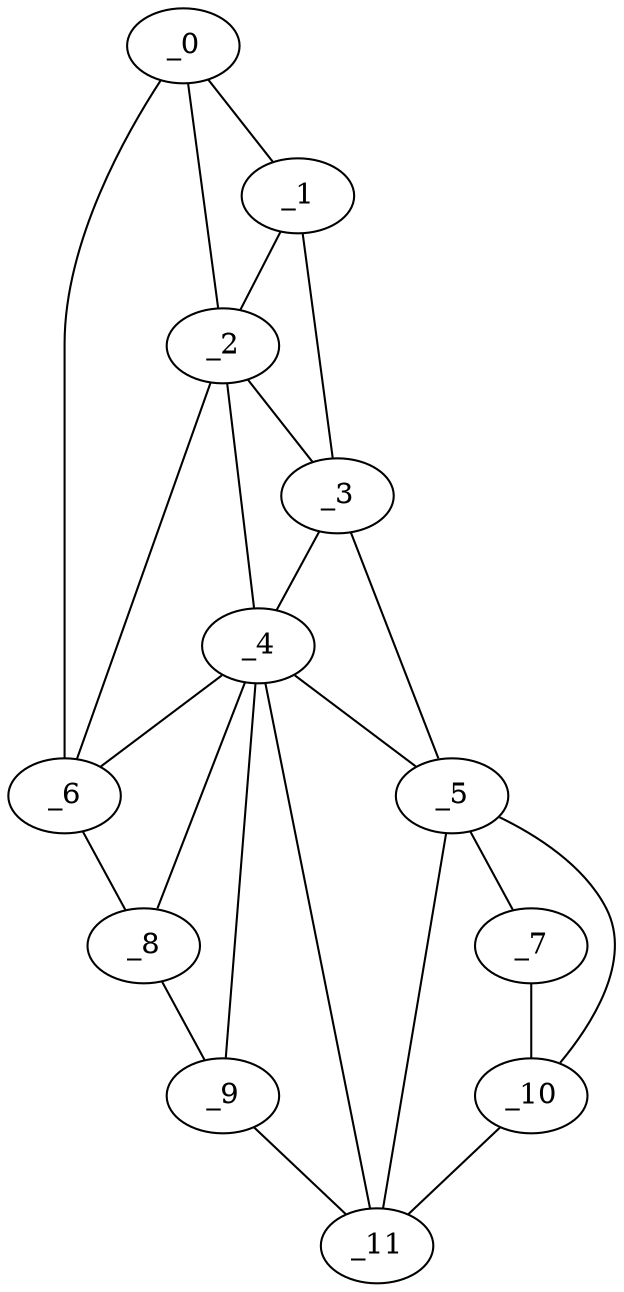 graph "obj80__210.gxl" {
	_0	 [x=4,
		y=89];
	_1	 [x=54,
		y=50];
	_0 -- _1	 [valence=1];
	_2	 [x=61,
		y=58];
	_0 -- _2	 [valence=2];
	_6	 [x=101,
		y=110];
	_0 -- _6	 [valence=1];
	_1 -- _2	 [valence=2];
	_3	 [x=70,
		y=38];
	_1 -- _3	 [valence=1];
	_2 -- _3	 [valence=1];
	_4	 [x=97,
		y=72];
	_2 -- _4	 [valence=2];
	_2 -- _6	 [valence=2];
	_3 -- _4	 [valence=2];
	_5	 [x=98,
		y=19];
	_3 -- _5	 [valence=1];
	_4 -- _5	 [valence=2];
	_4 -- _6	 [valence=1];
	_8	 [x=110,
		y=104];
	_4 -- _8	 [valence=2];
	_9	 [x=117,
		y=98];
	_4 -- _9	 [valence=2];
	_11	 [x=125,
		y=48];
	_4 -- _11	 [valence=2];
	_7	 [x=107,
		y=17];
	_5 -- _7	 [valence=1];
	_10	 [x=125,
		y=33];
	_5 -- _10	 [valence=2];
	_5 -- _11	 [valence=2];
	_6 -- _8	 [valence=1];
	_7 -- _10	 [valence=1];
	_8 -- _9	 [valence=1];
	_9 -- _11	 [valence=1];
	_10 -- _11	 [valence=1];
}
